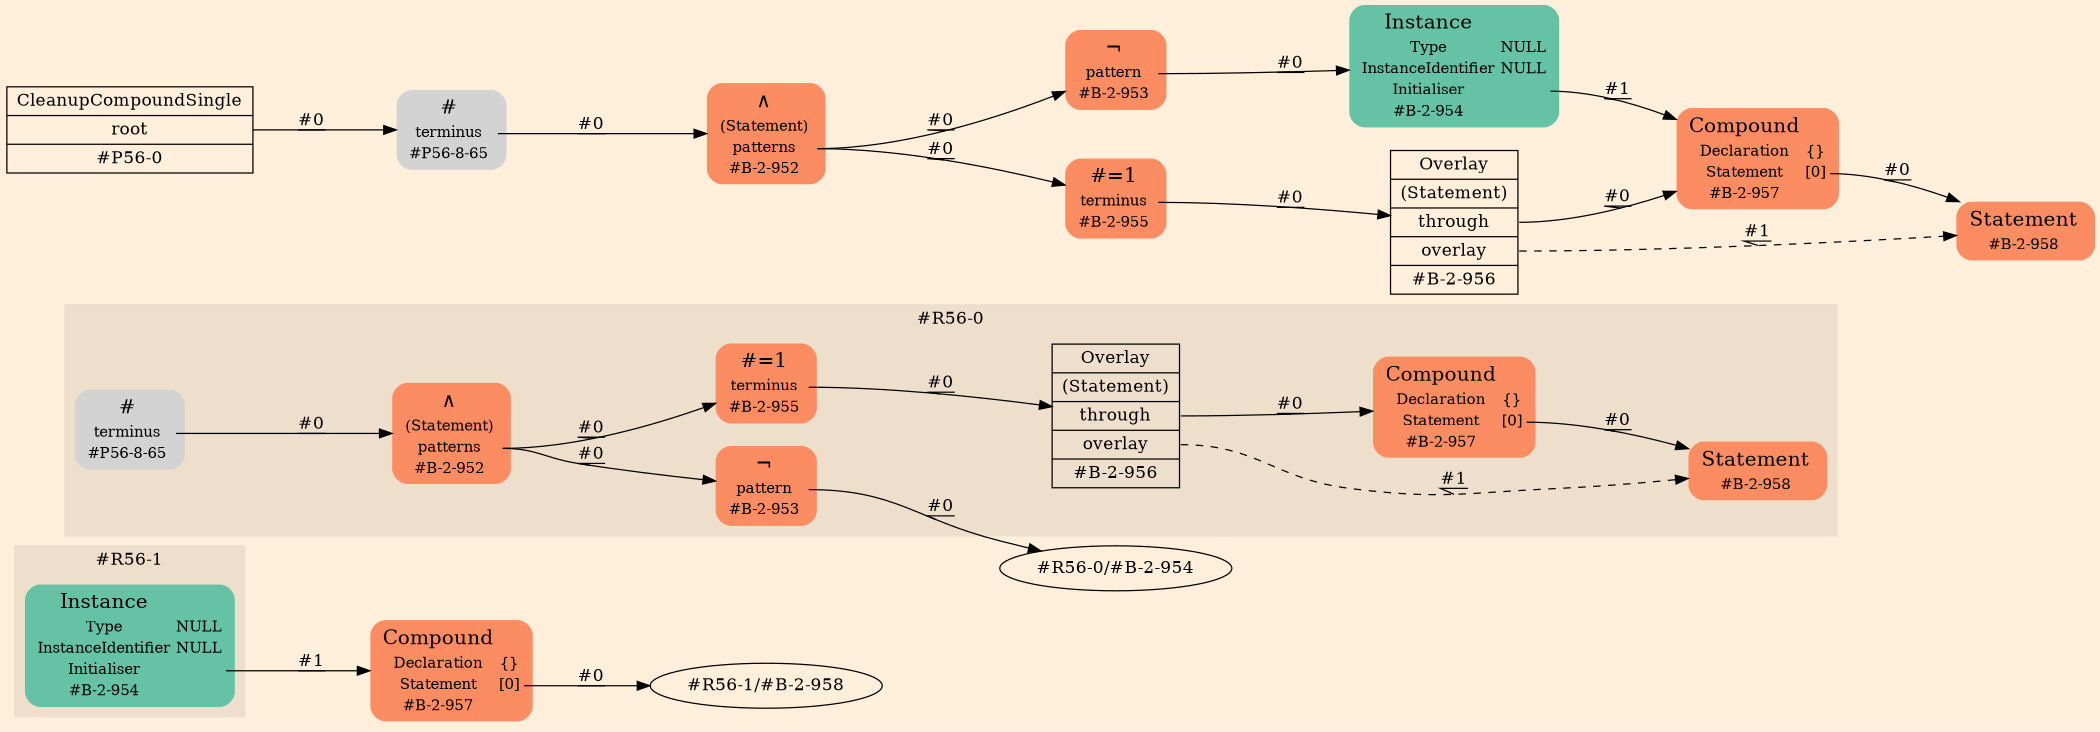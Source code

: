 digraph Inferno {
graph [
rankdir = "LR"
ranksep = 1.0
size = "14,20"
bgcolor = antiquewhite1
color = black
fontcolor = black
];
node [
];
"#R56-1/#B-2-957" [
shape = "plaintext"
fillcolor = "/set28/2"
label = <<TABLE BORDER="0" CELLBORDER="0" CELLSPACING="0">
 <TR>
  <TD><FONT POINT-SIZE="16.0">Compound</FONT></TD>
  <TD></TD>
 </TR>
 <TR>
  <TD>Declaration</TD>
  <TD PORT="port0">{}</TD>
 </TR>
 <TR>
  <TD>Statement</TD>
  <TD PORT="port1">[0]</TD>
 </TR>
 <TR>
  <TD>#B-2-957</TD>
  <TD PORT="port2"></TD>
 </TR>
</TABLE>>
style = "rounded,filled"
fontsize = "12"
];
subgraph "cluster#R56-1" {
label = "#R56-1"
style = "filled"
color = antiquewhite2
"#R56-1/#B-2-954" [
shape = "plaintext"
fillcolor = "/set28/1"
label = <<TABLE BORDER="0" CELLBORDER="0" CELLSPACING="0">
 <TR>
  <TD><FONT POINT-SIZE="16.0">Instance</FONT></TD>
  <TD></TD>
 </TR>
 <TR>
  <TD>Type</TD>
  <TD PORT="port0">NULL</TD>
 </TR>
 <TR>
  <TD>InstanceIdentifier</TD>
  <TD PORT="port1">NULL</TD>
 </TR>
 <TR>
  <TD>Initialiser</TD>
  <TD PORT="port2"></TD>
 </TR>
 <TR>
  <TD>#B-2-954</TD>
  <TD PORT="port3"></TD>
 </TR>
</TABLE>>
style = "rounded,filled"
fontsize = "12"
];
}
subgraph "cluster#R56-0" {
label = "#R56-0"
style = "filled"
color = antiquewhite2
"#R56-0/#B-2-952" [
shape = "plaintext"
fillcolor = "/set28/2"
label = <<TABLE BORDER="0" CELLBORDER="0" CELLSPACING="0">
 <TR>
  <TD><FONT POINT-SIZE="16.0">∧</FONT></TD>
  <TD></TD>
 </TR>
 <TR>
  <TD>(Statement)</TD>
  <TD PORT="port0"></TD>
 </TR>
 <TR>
  <TD>patterns</TD>
  <TD PORT="port1"></TD>
 </TR>
 <TR>
  <TD>#B-2-952</TD>
  <TD PORT="port2"></TD>
 </TR>
</TABLE>>
style = "rounded,filled"
fontsize = "12"
];
"#R56-0/#P56-8-65" [
shape = "plaintext"
label = <<TABLE BORDER="0" CELLBORDER="0" CELLSPACING="0">
 <TR>
  <TD><FONT POINT-SIZE="16.0">#</FONT></TD>
  <TD></TD>
 </TR>
 <TR>
  <TD>terminus</TD>
  <TD PORT="port0"></TD>
 </TR>
 <TR>
  <TD>#P56-8-65</TD>
  <TD PORT="port1"></TD>
 </TR>
</TABLE>>
style = "rounded,filled"
fontsize = "12"
];
"#R56-0/#B-2-953" [
shape = "plaintext"
fillcolor = "/set28/2"
label = <<TABLE BORDER="0" CELLBORDER="0" CELLSPACING="0">
 <TR>
  <TD><FONT POINT-SIZE="16.0">¬</FONT></TD>
  <TD></TD>
 </TR>
 <TR>
  <TD>pattern</TD>
  <TD PORT="port0"></TD>
 </TR>
 <TR>
  <TD>#B-2-953</TD>
  <TD PORT="port1"></TD>
 </TR>
</TABLE>>
style = "rounded,filled"
fontsize = "12"
];
"#R56-0/#B-2-955" [
shape = "plaintext"
fillcolor = "/set28/2"
label = <<TABLE BORDER="0" CELLBORDER="0" CELLSPACING="0">
 <TR>
  <TD><FONT POINT-SIZE="16.0">#=1</FONT></TD>
  <TD></TD>
 </TR>
 <TR>
  <TD>terminus</TD>
  <TD PORT="port0"></TD>
 </TR>
 <TR>
  <TD>#B-2-955</TD>
  <TD PORT="port1"></TD>
 </TR>
</TABLE>>
style = "rounded,filled"
fontsize = "12"
];
"#R56-0/#B-2-957" [
shape = "plaintext"
fillcolor = "/set28/2"
label = <<TABLE BORDER="0" CELLBORDER="0" CELLSPACING="0">
 <TR>
  <TD><FONT POINT-SIZE="16.0">Compound</FONT></TD>
  <TD></TD>
 </TR>
 <TR>
  <TD>Declaration</TD>
  <TD PORT="port0">{}</TD>
 </TR>
 <TR>
  <TD>Statement</TD>
  <TD PORT="port1">[0]</TD>
 </TR>
 <TR>
  <TD>#B-2-957</TD>
  <TD PORT="port2"></TD>
 </TR>
</TABLE>>
style = "rounded,filled"
fontsize = "12"
];
"#R56-0/#B-2-956" [
shape = "record"
fillcolor = antiquewhite2
label = "<fixed> Overlay | <port0> (Statement) | <port1> through | <port2> overlay | <port3> #B-2-956"
style = "filled"
fontsize = "14"
color = black
fontcolor = black
];
"#R56-0/#B-2-958" [
shape = "plaintext"
fillcolor = "/set28/2"
label = <<TABLE BORDER="0" CELLBORDER="0" CELLSPACING="0">
 <TR>
  <TD><FONT POINT-SIZE="16.0">Statement</FONT></TD>
  <TD></TD>
 </TR>
 <TR>
  <TD>#B-2-958</TD>
  <TD PORT="port0"></TD>
 </TR>
</TABLE>>
style = "rounded,filled"
fontsize = "12"
];
}
"CR#P56-0" [
shape = "record"
fillcolor = antiquewhite1
label = "<fixed> CleanupCompoundSingle | <port0> root | <port1> #P56-0"
style = "filled"
fontsize = "14"
color = black
fontcolor = black
];
"#P56-8-65" [
shape = "plaintext"
label = <<TABLE BORDER="0" CELLBORDER="0" CELLSPACING="0">
 <TR>
  <TD><FONT POINT-SIZE="16.0">#</FONT></TD>
  <TD></TD>
 </TR>
 <TR>
  <TD>terminus</TD>
  <TD PORT="port0"></TD>
 </TR>
 <TR>
  <TD>#P56-8-65</TD>
  <TD PORT="port1"></TD>
 </TR>
</TABLE>>
style = "rounded,filled"
fontsize = "12"
];
"#B-2-952" [
shape = "plaintext"
fillcolor = "/set28/2"
label = <<TABLE BORDER="0" CELLBORDER="0" CELLSPACING="0">
 <TR>
  <TD><FONT POINT-SIZE="16.0">∧</FONT></TD>
  <TD></TD>
 </TR>
 <TR>
  <TD>(Statement)</TD>
  <TD PORT="port0"></TD>
 </TR>
 <TR>
  <TD>patterns</TD>
  <TD PORT="port1"></TD>
 </TR>
 <TR>
  <TD>#B-2-952</TD>
  <TD PORT="port2"></TD>
 </TR>
</TABLE>>
style = "rounded,filled"
fontsize = "12"
];
"#B-2-955" [
shape = "plaintext"
fillcolor = "/set28/2"
label = <<TABLE BORDER="0" CELLBORDER="0" CELLSPACING="0">
 <TR>
  <TD><FONT POINT-SIZE="16.0">#=1</FONT></TD>
  <TD></TD>
 </TR>
 <TR>
  <TD>terminus</TD>
  <TD PORT="port0"></TD>
 </TR>
 <TR>
  <TD>#B-2-955</TD>
  <TD PORT="port1"></TD>
 </TR>
</TABLE>>
style = "rounded,filled"
fontsize = "12"
];
"#B-2-956" [
shape = "record"
fillcolor = antiquewhite1
label = "<fixed> Overlay | <port0> (Statement) | <port1> through | <port2> overlay | <port3> #B-2-956"
style = "filled"
fontsize = "14"
color = black
fontcolor = black
];
"#B-2-957" [
shape = "plaintext"
fillcolor = "/set28/2"
label = <<TABLE BORDER="0" CELLBORDER="0" CELLSPACING="0">
 <TR>
  <TD><FONT POINT-SIZE="16.0">Compound</FONT></TD>
  <TD></TD>
 </TR>
 <TR>
  <TD>Declaration</TD>
  <TD PORT="port0">{}</TD>
 </TR>
 <TR>
  <TD>Statement</TD>
  <TD PORT="port1">[0]</TD>
 </TR>
 <TR>
  <TD>#B-2-957</TD>
  <TD PORT="port2"></TD>
 </TR>
</TABLE>>
style = "rounded,filled"
fontsize = "12"
];
"#B-2-958" [
shape = "plaintext"
fillcolor = "/set28/2"
label = <<TABLE BORDER="0" CELLBORDER="0" CELLSPACING="0">
 <TR>
  <TD><FONT POINT-SIZE="16.0">Statement</FONT></TD>
  <TD></TD>
 </TR>
 <TR>
  <TD>#B-2-958</TD>
  <TD PORT="port0"></TD>
 </TR>
</TABLE>>
style = "rounded,filled"
fontsize = "12"
];
"#B-2-953" [
shape = "plaintext"
fillcolor = "/set28/2"
label = <<TABLE BORDER="0" CELLBORDER="0" CELLSPACING="0">
 <TR>
  <TD><FONT POINT-SIZE="16.0">¬</FONT></TD>
  <TD></TD>
 </TR>
 <TR>
  <TD>pattern</TD>
  <TD PORT="port0"></TD>
 </TR>
 <TR>
  <TD>#B-2-953</TD>
  <TD PORT="port1"></TD>
 </TR>
</TABLE>>
style = "rounded,filled"
fontsize = "12"
];
"#B-2-954" [
shape = "plaintext"
fillcolor = "/set28/1"
label = <<TABLE BORDER="0" CELLBORDER="0" CELLSPACING="0">
 <TR>
  <TD><FONT POINT-SIZE="16.0">Instance</FONT></TD>
  <TD></TD>
 </TR>
 <TR>
  <TD>Type</TD>
  <TD PORT="port0">NULL</TD>
 </TR>
 <TR>
  <TD>InstanceIdentifier</TD>
  <TD PORT="port1">NULL</TD>
 </TR>
 <TR>
  <TD>Initialiser</TD>
  <TD PORT="port2"></TD>
 </TR>
 <TR>
  <TD>#B-2-954</TD>
  <TD PORT="port3"></TD>
 </TR>
</TABLE>>
style = "rounded,filled"
fontsize = "12"
];
"CR#P56-0":port0 -> "#P56-8-65" [style="solid"
label = "#0"
decorate = true
color = black
fontcolor = black
];
"#P56-8-65":port0 -> "#B-2-952" [style="solid"
label = "#0"
decorate = true
color = black
fontcolor = black
];
"#B-2-952":port1 -> "#B-2-955" [style="solid"
label = "#0"
decorate = true
color = black
fontcolor = black
];
"#B-2-952":port1 -> "#B-2-953" [style="solid"
label = "#0"
decorate = true
color = black
fontcolor = black
];
"#B-2-955":port0 -> "#B-2-956" [style="solid"
label = "#0"
decorate = true
color = black
fontcolor = black
];
"#B-2-956":port1 -> "#B-2-957" [style="solid"
label = "#0"
decorate = true
color = black
fontcolor = black
];
"#B-2-956":port2 -> "#B-2-958" [style="dashed"
label = "#1"
decorate = true
color = black
fontcolor = black
];
"#B-2-957":port1 -> "#B-2-958" [style="solid"
label = "#0"
decorate = true
color = black
fontcolor = black
];
"#B-2-953":port0 -> "#B-2-954" [style="solid"
label = "#0"
decorate = true
color = black
fontcolor = black
];
"#B-2-954":port2 -> "#B-2-957" [style="solid"
label = "#1"
decorate = true
color = black
fontcolor = black
];
"#R56-0/#B-2-952":port1 -> "#R56-0/#B-2-955" [style="solid"
label = "#0"
decorate = true
color = black
fontcolor = black
];
"#R56-0/#B-2-952":port1 -> "#R56-0/#B-2-953" [style="solid"
label = "#0"
decorate = true
color = black
fontcolor = black
];
"#R56-0/#P56-8-65":port0 -> "#R56-0/#B-2-952" [style="solid"
label = "#0"
decorate = true
color = black
fontcolor = black
];
"#R56-0/#B-2-953":port0 -> "#R56-0/#B-2-954" [style="solid"
label = "#0"
decorate = true
color = black
fontcolor = black
];
"#R56-0/#B-2-955":port0 -> "#R56-0/#B-2-956" [style="solid"
label = "#0"
decorate = true
color = black
fontcolor = black
];
"#R56-0/#B-2-957":port1 -> "#R56-0/#B-2-958" [style="solid"
label = "#0"
decorate = true
color = black
fontcolor = black
];
"#R56-0/#B-2-956":port1 -> "#R56-0/#B-2-957" [style="solid"
label = "#0"
decorate = true
color = black
fontcolor = black
];
"#R56-0/#B-2-956":port2 -> "#R56-0/#B-2-958" [style="dashed"
label = "#1"
decorate = true
color = black
fontcolor = black
];
"#R56-1/#B-2-957":port1 -> "#R56-1/#B-2-958" [style="solid"
label = "#0"
decorate = true
color = black
fontcolor = black
];
"#R56-1/#B-2-954":port2 -> "#R56-1/#B-2-957" [style="solid"
label = "#1"
decorate = true
color = black
fontcolor = black
];
}

